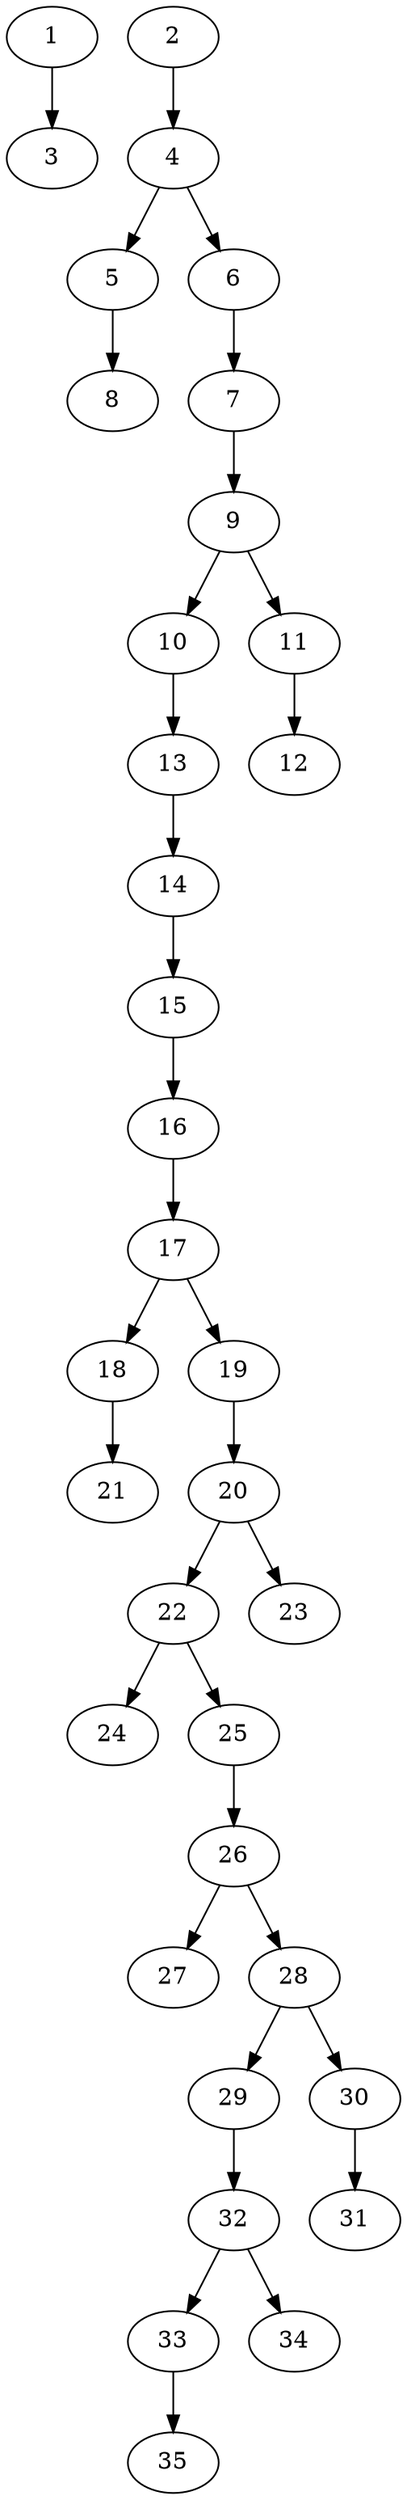 // DAG automatically generated by daggen at Thu Oct  3 14:05:37 2019
// ./daggen --dot -n 35 --ccr 0.3 --fat 0.3 --regular 0.7 --density 0.5 --mindata 5242880 --maxdata 52428800 
digraph G {
  1 [size="59521707", alpha="0.00", expect_size="17856512"] 
  1 -> 3 [size ="17856512"]
  2 [size="100126720", alpha="0.11", expect_size="30038016"] 
  2 -> 4 [size ="30038016"]
  3 [size="163054933", alpha="0.09", expect_size="48916480"] 
  4 [size="20732587", alpha="0.02", expect_size="6219776"] 
  4 -> 5 [size ="6219776"]
  4 -> 6 [size ="6219776"]
  5 [size="101539840", alpha="0.07", expect_size="30461952"] 
  5 -> 8 [size ="30461952"]
  6 [size="50810880", alpha="0.09", expect_size="15243264"] 
  6 -> 7 [size ="15243264"]
  7 [size="56681813", alpha="0.16", expect_size="17004544"] 
  7 -> 9 [size ="17004544"]
  8 [size="154839040", alpha="0.12", expect_size="46451712"] 
  9 [size="94242133", alpha="0.12", expect_size="28272640"] 
  9 -> 10 [size ="28272640"]
  9 -> 11 [size ="28272640"]
  10 [size="38539947", alpha="0.06", expect_size="11561984"] 
  10 -> 13 [size ="11561984"]
  11 [size="150603093", alpha="0.05", expect_size="45180928"] 
  11 -> 12 [size ="45180928"]
  12 [size="151364267", alpha="0.16", expect_size="45409280"] 
  13 [size="83845120", alpha="0.12", expect_size="25153536"] 
  13 -> 14 [size ="25153536"]
  14 [size="151971840", alpha="0.03", expect_size="45591552"] 
  14 -> 15 [size ="45591552"]
  15 [size="168977067", alpha="0.11", expect_size="50693120"] 
  15 -> 16 [size ="50693120"]
  16 [size="67082240", alpha="0.16", expect_size="20124672"] 
  16 -> 17 [size ="20124672"]
  17 [size="138574507", alpha="0.08", expect_size="41572352"] 
  17 -> 18 [size ="41572352"]
  17 -> 19 [size ="41572352"]
  18 [size="104878080", alpha="0.12", expect_size="31463424"] 
  18 -> 21 [size ="31463424"]
  19 [size="44523520", alpha="0.00", expect_size="13357056"] 
  19 -> 20 [size ="13357056"]
  20 [size="137704107", alpha="0.02", expect_size="41311232"] 
  20 -> 22 [size ="41311232"]
  20 -> 23 [size ="41311232"]
  21 [size="25565867", alpha="0.09", expect_size="7669760"] 
  22 [size="61125973", alpha="0.06", expect_size="18337792"] 
  22 -> 24 [size ="18337792"]
  22 -> 25 [size ="18337792"]
  23 [size="28477440", alpha="0.03", expect_size="8543232"] 
  24 [size="123105280", alpha="0.19", expect_size="36931584"] 
  25 [size="143650133", alpha="0.06", expect_size="43095040"] 
  25 -> 26 [size ="43095040"]
  26 [size="71417173", alpha="0.18", expect_size="21425152"] 
  26 -> 27 [size ="21425152"]
  26 -> 28 [size ="21425152"]
  27 [size="36048213", alpha="0.14", expect_size="10814464"] 
  28 [size="100747947", alpha="0.08", expect_size="30224384"] 
  28 -> 29 [size ="30224384"]
  28 -> 30 [size ="30224384"]
  29 [size="41314987", alpha="0.12", expect_size="12394496"] 
  29 -> 32 [size ="12394496"]
  30 [size="41960107", alpha="0.18", expect_size="12588032"] 
  30 -> 31 [size ="12588032"]
  31 [size="56224427", alpha="0.01", expect_size="16867328"] 
  32 [size="126156800", alpha="0.02", expect_size="37847040"] 
  32 -> 33 [size ="37847040"]
  32 -> 34 [size ="37847040"]
  33 [size="19841707", alpha="0.10", expect_size="5952512"] 
  33 -> 35 [size ="5952512"]
  34 [size="40140800", alpha="0.16", expect_size="12042240"] 
  35 [size="33024000", alpha="0.01", expect_size="9907200"] 
}
